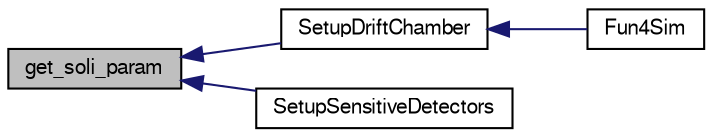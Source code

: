 digraph "get_soli_param"
{
  bgcolor="transparent";
  edge [fontname="FreeSans",fontsize="10",labelfontname="FreeSans",labelfontsize="10"];
  node [fontname="FreeSans",fontsize="10",shape=record];
  rankdir="LR";
  Node1 [label="get_soli_param",height=0.2,width=0.4,color="black", fillcolor="grey75", style="filled" fontcolor="black"];
  Node1 -> Node2 [dir="back",color="midnightblue",fontsize="10",style="solid",fontname="FreeSans"];
  Node2 [label="SetupDriftChamber",height=0.2,width=0.4,color="black",URL="$d4/d47/G4__DriftChamber_8C.html#af6b5e9bef23ca9f27a83cdba85771ef8"];
  Node2 -> Node3 [dir="back",color="midnightblue",fontsize="10",style="solid",fontname="FreeSans"];
  Node3 [label="Fun4Sim",height=0.2,width=0.4,color="black",URL="$d4/de5/e1039-analysis_2Pythia8Demo_2Fun4Sim_8C.html#a13db461d7442e3977a7c3773cd8119df"];
  Node1 -> Node4 [dir="back",color="midnightblue",fontsize="10",style="solid",fontname="FreeSans"];
  Node4 [label="SetupSensitiveDetectors",height=0.2,width=0.4,color="black",URL="$df/d92/e1039-analysis_2E1039Shielding_2G4__SensitiveDetectors_8C.html#aedf9a1830da0e1db97b62a4c3a1b1ca0"];
}
